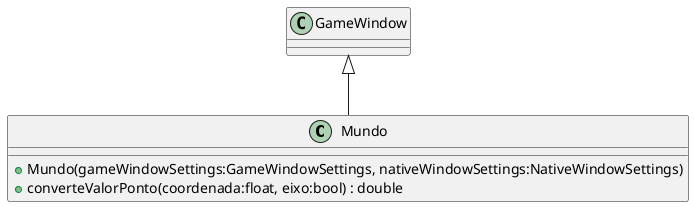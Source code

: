 @startuml
class Mundo {
    + Mundo(gameWindowSettings:GameWindowSettings, nativeWindowSettings:NativeWindowSettings)
    + converteValorPonto(coordenada:float, eixo:bool) : double
}
GameWindow <|-- Mundo
@enduml
